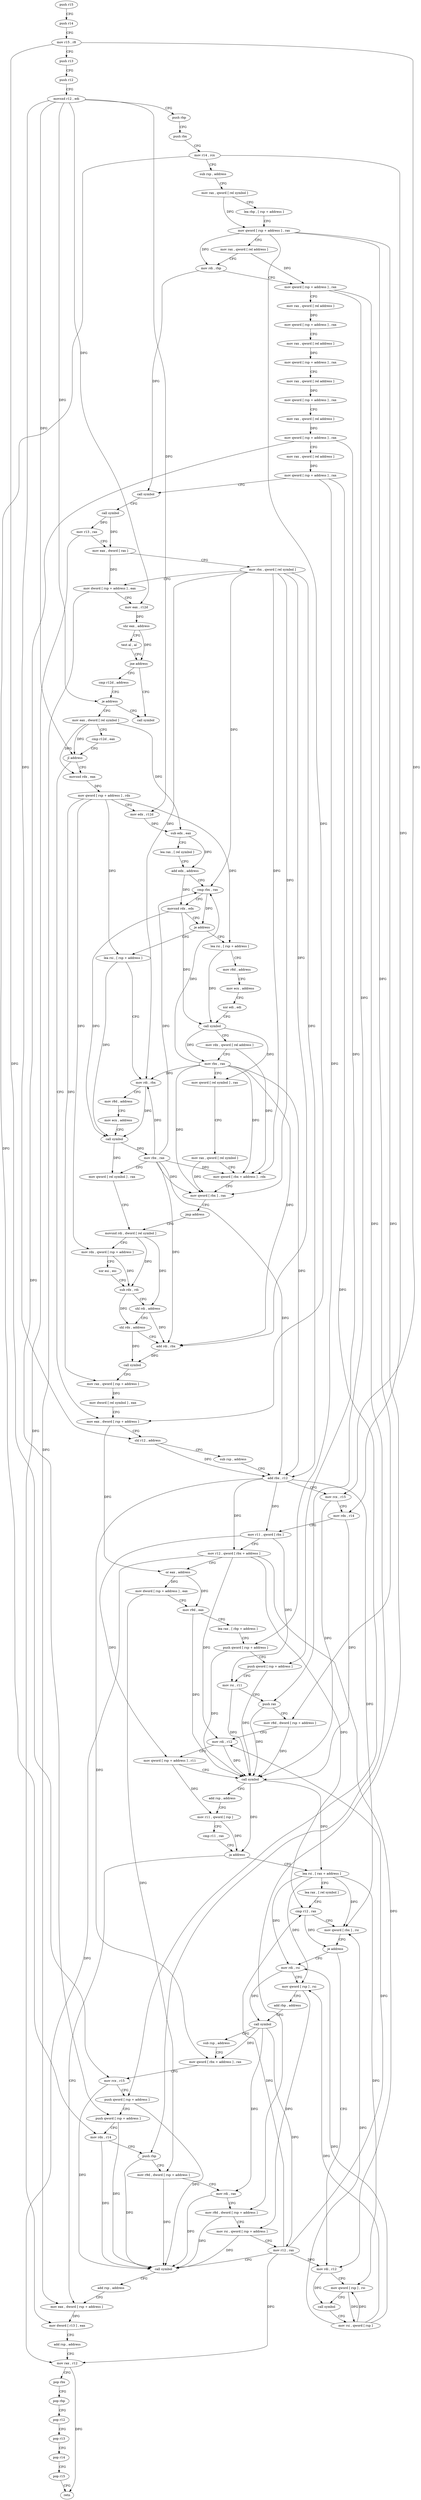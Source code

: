 digraph "func" {
"4233632" [label = "push r15" ]
"4233634" [label = "push r14" ]
"4233636" [label = "mov r15 , r8" ]
"4233639" [label = "push r13" ]
"4233641" [label = "push r12" ]
"4233643" [label = "movsxd r12 , edi" ]
"4233646" [label = "push rbp" ]
"4233647" [label = "push rbx" ]
"4233648" [label = "mov r14 , rcx" ]
"4233651" [label = "sub rsp , address" ]
"4233655" [label = "mov rax , qword [ rel symbol ]" ]
"4233662" [label = "lea rbp , [ rsp + address ]" ]
"4233667" [label = "mov qword [ rsp + address ] , rax" ]
"4233672" [label = "mov rax , qword [ rel address ]" ]
"4233679" [label = "mov rdi , rbp" ]
"4233682" [label = "mov qword [ rsp + address ] , rax" ]
"4233687" [label = "mov rax , qword [ rel address ]" ]
"4233694" [label = "mov qword [ rsp + address ] , rax" ]
"4233699" [label = "mov rax , qword [ rel address ]" ]
"4233706" [label = "mov qword [ rsp + address ] , rax" ]
"4233711" [label = "mov rax , qword [ rel address ]" ]
"4233718" [label = "mov qword [ rsp + address ] , rax" ]
"4233723" [label = "mov rax , qword [ rel address ]" ]
"4233730" [label = "mov qword [ rsp + address ] , rax" ]
"4233735" [label = "mov rax , qword [ rel address ]" ]
"4233742" [label = "mov qword [ rsp + address ] , rax" ]
"4233747" [label = "call symbol" ]
"4233752" [label = "call symbol" ]
"4233757" [label = "mov r13 , rax" ]
"4233760" [label = "mov eax , dword [ rax ]" ]
"4233762" [label = "mov rbx , qword [ rel symbol ]" ]
"4233769" [label = "mov dword [ rsp + address ] , eax" ]
"4233773" [label = "mov eax , r12d" ]
"4233776" [label = "shr eax , address" ]
"4233779" [label = "test al , al" ]
"4233781" [label = "jne address" ]
"4234203" [label = "call symbol" ]
"4233787" [label = "cmp r12d , address" ]
"4233794" [label = "je address" ]
"4233800" [label = "mov eax , dword [ rel symbol ]" ]
"4233806" [label = "cmp r12d , eax" ]
"4233809" [label = "jl address" ]
"4233924" [label = "mov eax , dword [ rsp + address ]" ]
"4233811" [label = "movsxd rdx , eax" ]
"4233928" [label = "shl r12 , address" ]
"4233932" [label = "sub rsp , address" ]
"4233936" [label = "add rbx , r12" ]
"4233939" [label = "mov rcx , r15" ]
"4233942" [label = "mov rdx , r14" ]
"4233945" [label = "mov r11 , qword [ rbx ]" ]
"4233948" [label = "mov r12 , qword [ rbx + address ]" ]
"4233952" [label = "or eax , address" ]
"4233955" [label = "mov dword [ rsp + address ] , eax" ]
"4233959" [label = "mov r9d , eax" ]
"4233962" [label = "lea rax , [ rbp + address ]" ]
"4233966" [label = "push qword [ rsp + address ]" ]
"4233970" [label = "push qword [ rsp + address ]" ]
"4233974" [label = "mov rsi , r11" ]
"4233977" [label = "push rax" ]
"4233978" [label = "mov r8d , dword [ rsp + address ]" ]
"4233983" [label = "mov rdi , r12" ]
"4233986" [label = "mov qword [ rsp + address ] , r11" ]
"4233991" [label = "call symbol" ]
"4233996" [label = "add rsp , address" ]
"4234000" [label = "mov r11 , qword [ rsp ]" ]
"4234004" [label = "cmp r11 , rax" ]
"4234007" [label = "ja address" ]
"4234113" [label = "mov eax , dword [ rsp + address ]" ]
"4234009" [label = "lea rsi , [ rax + address ]" ]
"4233814" [label = "mov qword [ rsp + address ] , rdx" ]
"4233819" [label = "mov edx , r12d" ]
"4233822" [label = "sub edx , eax" ]
"4233824" [label = "lea rax , [ rel symbol ]" ]
"4233831" [label = "add edx , address" ]
"4233834" [label = "cmp rbx , rax" ]
"4233837" [label = "movsxd rdx , edx" ]
"4233840" [label = "je address" ]
"4234144" [label = "lea rsi , [ rsp + address ]" ]
"4233846" [label = "lea rsi , [ rsp + address ]" ]
"4234117" [label = "mov dword [ r13 ] , eax" ]
"4234121" [label = "add rsp , address" ]
"4234125" [label = "mov rax , r12" ]
"4234128" [label = "pop rbx" ]
"4234129" [label = "pop rbp" ]
"4234130" [label = "pop r12" ]
"4234132" [label = "pop r13" ]
"4234134" [label = "pop r14" ]
"4234136" [label = "pop r15" ]
"4234138" [label = "retn" ]
"4234013" [label = "lea rax , [ rel symbol ]" ]
"4234020" [label = "cmp r12 , rax" ]
"4234023" [label = "mov qword [ rbx ] , rsi" ]
"4234026" [label = "je address" ]
"4234044" [label = "mov rdi , rsi" ]
"4234028" [label = "mov rdi , r12" ]
"4234149" [label = "mov r8d , address" ]
"4234155" [label = "mov ecx , address" ]
"4234160" [label = "xor edi , edi" ]
"4234162" [label = "call symbol" ]
"4234167" [label = "mov rdx , qword [ rel address ]" ]
"4234174" [label = "mov rbx , rax" ]
"4234177" [label = "mov qword [ rel symbol ] , rax" ]
"4234184" [label = "mov rax , qword [ rel symbol ]" ]
"4234191" [label = "mov qword [ rbx + address ] , rdx" ]
"4234195" [label = "mov qword [ rbx ] , rax" ]
"4234198" [label = "jmp address" ]
"4233880" [label = "movsxd rdi , dword [ rel symbol ]" ]
"4233851" [label = "mov rdi , rbx" ]
"4233854" [label = "mov r8d , address" ]
"4233860" [label = "mov ecx , address" ]
"4233865" [label = "call symbol" ]
"4233870" [label = "mov rbx , rax" ]
"4233873" [label = "mov qword [ rel symbol ] , rax" ]
"4234047" [label = "mov qword [ rsp ] , rsi" ]
"4234051" [label = "add rbp , address" ]
"4234055" [label = "call symbol" ]
"4234060" [label = "sub rsp , address" ]
"4234064" [label = "mov qword [ rbx + address ] , rax" ]
"4234068" [label = "mov rcx , r15" ]
"4234071" [label = "push qword [ rsp + address ]" ]
"4234075" [label = "push qword [ rsp + address ]" ]
"4234079" [label = "mov rdx , r14" ]
"4234082" [label = "push rbp" ]
"4234083" [label = "mov r9d , dword [ rsp + address ]" ]
"4234088" [label = "mov rdi , rax" ]
"4234091" [label = "mov r8d , dword [ rsp + address ]" ]
"4234096" [label = "mov rsi , qword [ rsp + address ]" ]
"4234101" [label = "mov r12 , rax" ]
"4234104" [label = "call symbol" ]
"4234109" [label = "add rsp , address" ]
"4234031" [label = "mov qword [ rsp ] , rsi" ]
"4234035" [label = "call symbol" ]
"4234040" [label = "mov rsi , qword [ rsp ]" ]
"4233887" [label = "mov rdx , qword [ rsp + address ]" ]
"4233892" [label = "xor esi , esi" ]
"4233894" [label = "sub rdx , rdi" ]
"4233897" [label = "shl rdi , address" ]
"4233901" [label = "shl rdx , address" ]
"4233905" [label = "add rdi , rbx" ]
"4233908" [label = "call symbol" ]
"4233913" [label = "mov rax , qword [ rsp + address ]" ]
"4233918" [label = "mov dword [ rel symbol ] , eax" ]
"4233632" -> "4233634" [ label = "CFG" ]
"4233634" -> "4233636" [ label = "CFG" ]
"4233636" -> "4233639" [ label = "CFG" ]
"4233636" -> "4233939" [ label = "DFG" ]
"4233636" -> "4234068" [ label = "DFG" ]
"4233639" -> "4233641" [ label = "CFG" ]
"4233641" -> "4233643" [ label = "CFG" ]
"4233643" -> "4233646" [ label = "CFG" ]
"4233643" -> "4233773" [ label = "DFG" ]
"4233643" -> "4233794" [ label = "DFG" ]
"4233643" -> "4233809" [ label = "DFG" ]
"4233643" -> "4233928" [ label = "DFG" ]
"4233643" -> "4233819" [ label = "DFG" ]
"4233646" -> "4233647" [ label = "CFG" ]
"4233647" -> "4233648" [ label = "CFG" ]
"4233648" -> "4233651" [ label = "CFG" ]
"4233648" -> "4233942" [ label = "DFG" ]
"4233648" -> "4234079" [ label = "DFG" ]
"4233651" -> "4233655" [ label = "CFG" ]
"4233655" -> "4233662" [ label = "CFG" ]
"4233655" -> "4233667" [ label = "DFG" ]
"4233662" -> "4233667" [ label = "CFG" ]
"4233667" -> "4233672" [ label = "CFG" ]
"4233667" -> "4233924" [ label = "DFG" ]
"4233667" -> "4233978" [ label = "DFG" ]
"4233667" -> "4234091" [ label = "DFG" ]
"4233667" -> "4233679" [ label = "DFG" ]
"4233672" -> "4233679" [ label = "CFG" ]
"4233672" -> "4233682" [ label = "DFG" ]
"4233679" -> "4233682" [ label = "CFG" ]
"4233679" -> "4233747" [ label = "DFG" ]
"4233682" -> "4233687" [ label = "CFG" ]
"4233682" -> "4233977" [ label = "DFG" ]
"4233682" -> "4234082" [ label = "DFG" ]
"4233687" -> "4233694" [ label = "DFG" ]
"4233694" -> "4233699" [ label = "CFG" ]
"4233699" -> "4233706" [ label = "DFG" ]
"4233706" -> "4233711" [ label = "CFG" ]
"4233711" -> "4233718" [ label = "DFG" ]
"4233718" -> "4233723" [ label = "CFG" ]
"4233723" -> "4233730" [ label = "DFG" ]
"4233730" -> "4233735" [ label = "CFG" ]
"4233730" -> "4233970" [ label = "DFG" ]
"4233730" -> "4234075" [ label = "DFG" ]
"4233735" -> "4233742" [ label = "DFG" ]
"4233742" -> "4233747" [ label = "CFG" ]
"4233742" -> "4233966" [ label = "DFG" ]
"4233742" -> "4234071" [ label = "DFG" ]
"4233747" -> "4233752" [ label = "CFG" ]
"4233752" -> "4233757" [ label = "DFG" ]
"4233752" -> "4233760" [ label = "DFG" ]
"4233757" -> "4233760" [ label = "CFG" ]
"4233757" -> "4234117" [ label = "DFG" ]
"4233760" -> "4233762" [ label = "CFG" ]
"4233760" -> "4233769" [ label = "DFG" ]
"4233762" -> "4233769" [ label = "CFG" ]
"4233762" -> "4233936" [ label = "DFG" ]
"4233762" -> "4233834" [ label = "DFG" ]
"4233762" -> "4234191" [ label = "DFG" ]
"4233762" -> "4234195" [ label = "DFG" ]
"4233762" -> "4233851" [ label = "DFG" ]
"4233762" -> "4233905" [ label = "DFG" ]
"4233769" -> "4233773" [ label = "CFG" ]
"4233769" -> "4234113" [ label = "DFG" ]
"4233773" -> "4233776" [ label = "DFG" ]
"4233776" -> "4233779" [ label = "CFG" ]
"4233776" -> "4233781" [ label = "DFG" ]
"4233779" -> "4233781" [ label = "CFG" ]
"4233781" -> "4234203" [ label = "CFG" ]
"4233781" -> "4233787" [ label = "CFG" ]
"4233787" -> "4233794" [ label = "CFG" ]
"4233794" -> "4234203" [ label = "CFG" ]
"4233794" -> "4233800" [ label = "CFG" ]
"4233800" -> "4233806" [ label = "CFG" ]
"4233800" -> "4233809" [ label = "DFG" ]
"4233800" -> "4233811" [ label = "DFG" ]
"4233800" -> "4233822" [ label = "DFG" ]
"4233806" -> "4233809" [ label = "CFG" ]
"4233809" -> "4233924" [ label = "CFG" ]
"4233809" -> "4233811" [ label = "CFG" ]
"4233924" -> "4233928" [ label = "CFG" ]
"4233924" -> "4233952" [ label = "DFG" ]
"4233811" -> "4233814" [ label = "DFG" ]
"4233928" -> "4233932" [ label = "CFG" ]
"4233928" -> "4233936" [ label = "DFG" ]
"4233932" -> "4233936" [ label = "CFG" ]
"4233936" -> "4233939" [ label = "CFG" ]
"4233936" -> "4233945" [ label = "DFG" ]
"4233936" -> "4233948" [ label = "DFG" ]
"4233936" -> "4234023" [ label = "DFG" ]
"4233936" -> "4234064" [ label = "DFG" ]
"4233939" -> "4233942" [ label = "CFG" ]
"4233939" -> "4233991" [ label = "DFG" ]
"4233942" -> "4233945" [ label = "CFG" ]
"4233942" -> "4233991" [ label = "DFG" ]
"4233945" -> "4233948" [ label = "CFG" ]
"4233945" -> "4233974" [ label = "DFG" ]
"4233945" -> "4233986" [ label = "DFG" ]
"4233948" -> "4233952" [ label = "CFG" ]
"4233948" -> "4233983" [ label = "DFG" ]
"4233948" -> "4234125" [ label = "DFG" ]
"4233948" -> "4234020" [ label = "DFG" ]
"4233948" -> "4234028" [ label = "DFG" ]
"4233952" -> "4233955" [ label = "DFG" ]
"4233952" -> "4233959" [ label = "DFG" ]
"4233955" -> "4233959" [ label = "CFG" ]
"4233955" -> "4234083" [ label = "DFG" ]
"4233959" -> "4233962" [ label = "CFG" ]
"4233959" -> "4233991" [ label = "DFG" ]
"4233962" -> "4233966" [ label = "CFG" ]
"4233966" -> "4233970" [ label = "CFG" ]
"4233966" -> "4233991" [ label = "DFG" ]
"4233970" -> "4233974" [ label = "CFG" ]
"4233970" -> "4233991" [ label = "DFG" ]
"4233974" -> "4233977" [ label = "CFG" ]
"4233974" -> "4233991" [ label = "DFG" ]
"4233977" -> "4233978" [ label = "CFG" ]
"4233977" -> "4233991" [ label = "DFG" ]
"4233978" -> "4233983" [ label = "CFG" ]
"4233978" -> "4233991" [ label = "DFG" ]
"4233983" -> "4233986" [ label = "CFG" ]
"4233983" -> "4233991" [ label = "DFG" ]
"4233986" -> "4233991" [ label = "CFG" ]
"4233986" -> "4234000" [ label = "DFG" ]
"4233991" -> "4233996" [ label = "CFG" ]
"4233991" -> "4234007" [ label = "DFG" ]
"4233991" -> "4234009" [ label = "DFG" ]
"4233996" -> "4234000" [ label = "CFG" ]
"4234000" -> "4234004" [ label = "CFG" ]
"4234000" -> "4234007" [ label = "DFG" ]
"4234004" -> "4234007" [ label = "CFG" ]
"4234007" -> "4234113" [ label = "CFG" ]
"4234007" -> "4234009" [ label = "CFG" ]
"4234113" -> "4234117" [ label = "DFG" ]
"4234009" -> "4234013" [ label = "CFG" ]
"4234009" -> "4234023" [ label = "DFG" ]
"4234009" -> "4234044" [ label = "DFG" ]
"4234009" -> "4234047" [ label = "DFG" ]
"4234009" -> "4234031" [ label = "DFG" ]
"4233814" -> "4233819" [ label = "CFG" ]
"4233814" -> "4233887" [ label = "DFG" ]
"4233814" -> "4233913" [ label = "DFG" ]
"4233814" -> "4234144" [ label = "DFG" ]
"4233814" -> "4233846" [ label = "DFG" ]
"4233819" -> "4233822" [ label = "DFG" ]
"4233822" -> "4233824" [ label = "CFG" ]
"4233822" -> "4233831" [ label = "DFG" ]
"4233824" -> "4233831" [ label = "CFG" ]
"4233831" -> "4233834" [ label = "CFG" ]
"4233831" -> "4233837" [ label = "DFG" ]
"4233834" -> "4233837" [ label = "CFG" ]
"4233834" -> "4233840" [ label = "DFG" ]
"4233837" -> "4233840" [ label = "CFG" ]
"4233837" -> "4234162" [ label = "DFG" ]
"4233837" -> "4233865" [ label = "DFG" ]
"4233840" -> "4234144" [ label = "CFG" ]
"4233840" -> "4233846" [ label = "CFG" ]
"4234144" -> "4234149" [ label = "CFG" ]
"4234144" -> "4234162" [ label = "DFG" ]
"4233846" -> "4233851" [ label = "CFG" ]
"4233846" -> "4233865" [ label = "DFG" ]
"4234117" -> "4234121" [ label = "CFG" ]
"4234121" -> "4234125" [ label = "CFG" ]
"4234125" -> "4234128" [ label = "CFG" ]
"4234125" -> "4234138" [ label = "DFG" ]
"4234128" -> "4234129" [ label = "CFG" ]
"4234129" -> "4234130" [ label = "CFG" ]
"4234130" -> "4234132" [ label = "CFG" ]
"4234132" -> "4234134" [ label = "CFG" ]
"4234134" -> "4234136" [ label = "CFG" ]
"4234136" -> "4234138" [ label = "CFG" ]
"4234013" -> "4234020" [ label = "CFG" ]
"4234020" -> "4234023" [ label = "CFG" ]
"4234020" -> "4234026" [ label = "DFG" ]
"4234023" -> "4234026" [ label = "CFG" ]
"4234026" -> "4234044" [ label = "CFG" ]
"4234026" -> "4234028" [ label = "CFG" ]
"4234044" -> "4234047" [ label = "CFG" ]
"4234044" -> "4234055" [ label = "DFG" ]
"4234028" -> "4234031" [ label = "CFG" ]
"4234028" -> "4234035" [ label = "DFG" ]
"4234149" -> "4234155" [ label = "CFG" ]
"4234155" -> "4234160" [ label = "CFG" ]
"4234160" -> "4234162" [ label = "CFG" ]
"4234162" -> "4234167" [ label = "CFG" ]
"4234162" -> "4234174" [ label = "DFG" ]
"4234162" -> "4234177" [ label = "DFG" ]
"4234167" -> "4234174" [ label = "CFG" ]
"4234167" -> "4234191" [ label = "DFG" ]
"4234174" -> "4234177" [ label = "CFG" ]
"4234174" -> "4233834" [ label = "DFG" ]
"4234174" -> "4233936" [ label = "DFG" ]
"4234174" -> "4234191" [ label = "DFG" ]
"4234174" -> "4234195" [ label = "DFG" ]
"4234174" -> "4233851" [ label = "DFG" ]
"4234174" -> "4233905" [ label = "DFG" ]
"4234177" -> "4234184" [ label = "CFG" ]
"4234184" -> "4234191" [ label = "CFG" ]
"4234184" -> "4234195" [ label = "DFG" ]
"4234191" -> "4234195" [ label = "CFG" ]
"4234195" -> "4234198" [ label = "CFG" ]
"4234198" -> "4233880" [ label = "CFG" ]
"4233880" -> "4233887" [ label = "CFG" ]
"4233880" -> "4233894" [ label = "DFG" ]
"4233880" -> "4233897" [ label = "DFG" ]
"4233851" -> "4233854" [ label = "CFG" ]
"4233851" -> "4233865" [ label = "DFG" ]
"4233854" -> "4233860" [ label = "CFG" ]
"4233860" -> "4233865" [ label = "CFG" ]
"4233865" -> "4233870" [ label = "DFG" ]
"4233865" -> "4233873" [ label = "DFG" ]
"4233870" -> "4233873" [ label = "CFG" ]
"4233870" -> "4233834" [ label = "DFG" ]
"4233870" -> "4233851" [ label = "DFG" ]
"4233870" -> "4233936" [ label = "DFG" ]
"4233870" -> "4234191" [ label = "DFG" ]
"4233870" -> "4234195" [ label = "DFG" ]
"4233870" -> "4233905" [ label = "DFG" ]
"4233873" -> "4233880" [ label = "CFG" ]
"4234047" -> "4234051" [ label = "CFG" ]
"4234047" -> "4234096" [ label = "DFG" ]
"4234051" -> "4234055" [ label = "CFG" ]
"4234055" -> "4234060" [ label = "CFG" ]
"4234055" -> "4234064" [ label = "DFG" ]
"4234055" -> "4234088" [ label = "DFG" ]
"4234055" -> "4234101" [ label = "DFG" ]
"4234060" -> "4234064" [ label = "CFG" ]
"4234064" -> "4234068" [ label = "CFG" ]
"4234068" -> "4234071" [ label = "CFG" ]
"4234068" -> "4234104" [ label = "DFG" ]
"4234071" -> "4234075" [ label = "CFG" ]
"4234071" -> "4234104" [ label = "DFG" ]
"4234075" -> "4234079" [ label = "CFG" ]
"4234075" -> "4234104" [ label = "DFG" ]
"4234079" -> "4234082" [ label = "CFG" ]
"4234079" -> "4234104" [ label = "DFG" ]
"4234082" -> "4234083" [ label = "CFG" ]
"4234082" -> "4234104" [ label = "DFG" ]
"4234083" -> "4234088" [ label = "CFG" ]
"4234083" -> "4234104" [ label = "DFG" ]
"4234088" -> "4234091" [ label = "CFG" ]
"4234088" -> "4234104" [ label = "DFG" ]
"4234091" -> "4234096" [ label = "CFG" ]
"4234091" -> "4234104" [ label = "DFG" ]
"4234096" -> "4234101" [ label = "CFG" ]
"4234096" -> "4234104" [ label = "DFG" ]
"4234101" -> "4234104" [ label = "CFG" ]
"4234101" -> "4233983" [ label = "DFG" ]
"4234101" -> "4234125" [ label = "DFG" ]
"4234101" -> "4234020" [ label = "DFG" ]
"4234101" -> "4234028" [ label = "DFG" ]
"4234104" -> "4234109" [ label = "CFG" ]
"4234109" -> "4234113" [ label = "CFG" ]
"4234031" -> "4234035" [ label = "CFG" ]
"4234031" -> "4234040" [ label = "DFG" ]
"4234035" -> "4234040" [ label = "CFG" ]
"4234040" -> "4234044" [ label = "DFG" ]
"4234040" -> "4234023" [ label = "DFG" ]
"4234040" -> "4234047" [ label = "DFG" ]
"4234040" -> "4234031" [ label = "DFG" ]
"4233887" -> "4233892" [ label = "CFG" ]
"4233887" -> "4233894" [ label = "DFG" ]
"4233892" -> "4233894" [ label = "CFG" ]
"4233894" -> "4233897" [ label = "CFG" ]
"4233894" -> "4233901" [ label = "DFG" ]
"4233897" -> "4233901" [ label = "CFG" ]
"4233897" -> "4233905" [ label = "DFG" ]
"4233901" -> "4233905" [ label = "CFG" ]
"4233901" -> "4233908" [ label = "DFG" ]
"4233905" -> "4233908" [ label = "DFG" ]
"4233908" -> "4233913" [ label = "CFG" ]
"4233913" -> "4233918" [ label = "DFG" ]
"4233918" -> "4233924" [ label = "CFG" ]
}
